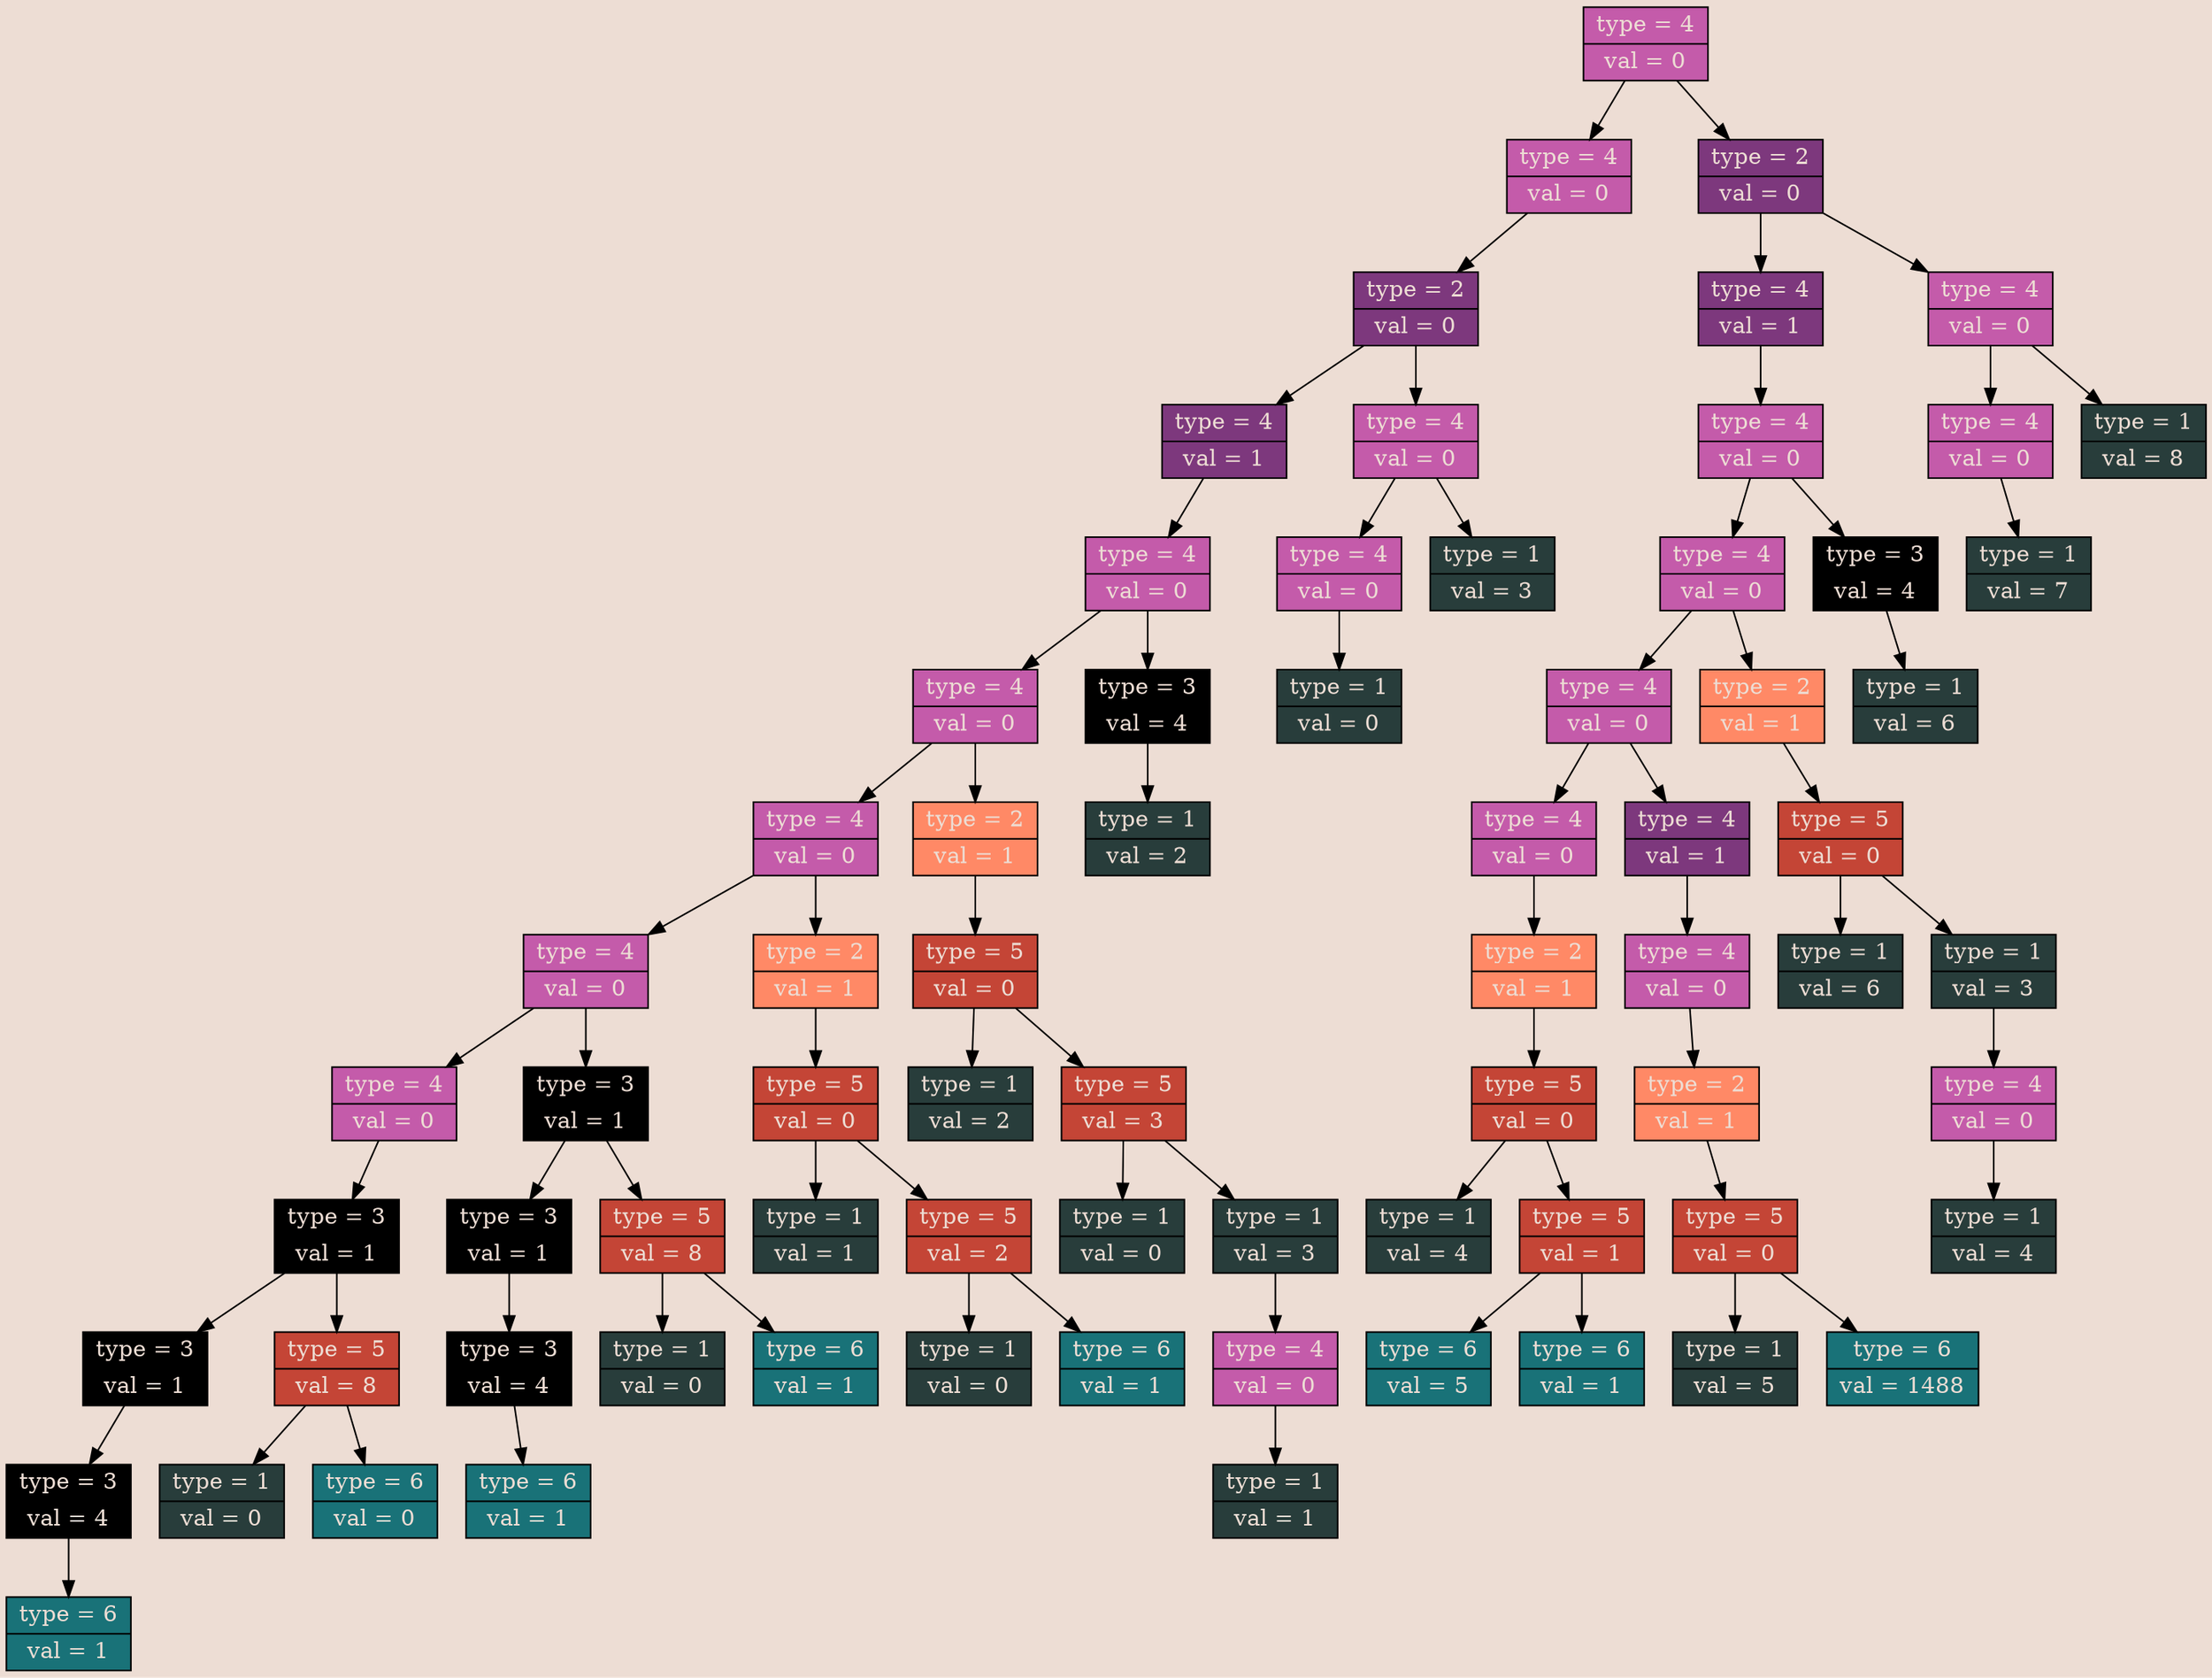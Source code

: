digraph DETAILED_TREE {
bgcolor ="#EDDDD4"
	detailed_node_393539136 [style = filled, shape = record, fillcolor = "#C45BAA", fontcolor = "#EDDDD4"];
	detailed_node_393539136 [label = "{type = 4 | val = 0}"];
	detailed_node_2130895635 [style = filled, shape = record, fillcolor = "#C45BAA", fontcolor = "#EDDDD4"];
	detailed_node_2130895635 [label = "{type = 4 | val = 0}"];
	detailed_node_171824249 [style = filled, shape = record, fillcolor = "#7D387D", fontcolor = "#EDDDD4"];
	detailed_node_171824249 [label = "{type = 2 | val = 0}"];
	detailed_node_901833322 [style = filled, shape = record, fillcolor = "#7D387D", fontcolor = "#EDDDD4"];
	detailed_node_901833322 [label = "{type = 4 | val = 1}"];
	detailed_node_137295615 [style = filled, shape = record, fillcolor = "#C45BAA", fontcolor = "#EDDDD4"];
	detailed_node_137295615 [label = "{type = 4 | val = 0}"];
	detailed_node_1774616231 [style = filled, shape = record, fillcolor = "#C45BAA", fontcolor = "#EDDDD4"];
	detailed_node_1774616231 [label = "{type = 4 | val = 0}"];
	detailed_node_1700491739 [style = filled, shape = record, fillcolor = "#C45BAA", fontcolor = "#EDDDD4"];
	detailed_node_1700491739 [label = "{type = 4 | val = 0}"];
	detailed_node_128723671 [style = filled, shape = record, fillcolor = "#C45BAA", fontcolor = "#EDDDD4"];
	detailed_node_128723671 [label = "{type = 4 | val = 0}"];
	detailed_node_1170997286 [style = filled, shape = record, fillcolor = "#C45BAA", fontcolor = "#EDDDD4"];
	detailed_node_1170997286 [label = "{type = 4 | val = 0}"];
	detailed_node_1600669302 [style = filled, shape = record, fillcolor = "#000000", fontcolor = "#EDDDD4"];
	detailed_node_1600669302 [label = "{type = 3 | val = 1}"];
	detailed_node_228979272 [style = filled, shape = record, fillcolor = "#000000", fontcolor = "#EDDDD4"];
	detailed_node_228979272 [label = "{type = 3 | val = 1}"];
	detailed_node_316577277 [style = filled, shape = record, fillcolor = "#000000", fontcolor = "#EDDDD4"];
	detailed_node_316577277 [label = "{type = 3 | val = 4}"];
	detailed_node_1987267034 [style = filled, shape = record, fillcolor = "#197278", fontcolor = "#EDDDD4"];
	detailed_node_1987267034 [label = "{type = 6 | val = 1}"];
	detailed_node_316577277 -> detailed_node_1987267034;
	detailed_node_228979272 -> detailed_node_316577277;
	detailed_node_917194510 [style = filled, shape = record, fillcolor = "#C44536", fontcolor = "#EDDDD4"];
	detailed_node_917194510 [label = "{type = 5 | val = 8}"];
	detailed_node_728233417 [style = filled, shape = record, fillcolor = "#283D3B", fontcolor = "#EDDDD4"];
	detailed_node_728233417 [label = "{type = 1 | val = 0}"];
	detailed_node_1641172011 [style = filled, shape = record, fillcolor = "#197278", fontcolor = "#EDDDD4"];
	detailed_node_1641172011 [label = "{type = 6 | val = 0}"];
	detailed_node_917194510 -> detailed_node_728233417;
	detailed_node_917194510 -> detailed_node_1641172011;
	detailed_node_1600669302 -> detailed_node_228979272;
	detailed_node_1600669302 -> detailed_node_917194510;
	detailed_node_1170997286 -> detailed_node_1600669302;
	detailed_node_1867134348 [style = filled, shape = record, fillcolor = "#000000", fontcolor = "#EDDDD4"];
	detailed_node_1867134348 [label = "{type = 3 | val = 1}"];
	detailed_node_341621843 [style = filled, shape = record, fillcolor = "#000000", fontcolor = "#EDDDD4"];
	detailed_node_341621843 [label = "{type = 3 | val = 1}"];
	detailed_node_299562424 [style = filled, shape = record, fillcolor = "#000000", fontcolor = "#EDDDD4"];
	detailed_node_299562424 [label = "{type = 3 | val = 4}"];
	detailed_node_937141398 [style = filled, shape = record, fillcolor = "#197278", fontcolor = "#EDDDD4"];
	detailed_node_937141398 [label = "{type = 6 | val = 1}"];
	detailed_node_299562424 -> detailed_node_937141398;
	detailed_node_341621843 -> detailed_node_299562424;
	detailed_node_813071625 [style = filled, shape = record, fillcolor = "#C44536", fontcolor = "#EDDDD4"];
	detailed_node_813071625 [label = "{type = 5 | val = 8}"];
	detailed_node_571190114 [style = filled, shape = record, fillcolor = "#283D3B", fontcolor = "#EDDDD4"];
	detailed_node_571190114 [label = "{type = 1 | val = 0}"];
	detailed_node_1174915133 [style = filled, shape = record, fillcolor = "#197278", fontcolor = "#EDDDD4"];
	detailed_node_1174915133 [label = "{type = 6 | val = 1}"];
	detailed_node_813071625 -> detailed_node_571190114;
	detailed_node_813071625 -> detailed_node_1174915133;
	detailed_node_1867134348 -> detailed_node_341621843;
	detailed_node_1867134348 -> detailed_node_813071625;
	detailed_node_128723671 -> detailed_node_1170997286;
	detailed_node_128723671 -> detailed_node_1867134348;
	detailed_node_1909381371 [style = filled, shape = record, fillcolor = "#FF8966", fontcolor = "#EDDDD4"];
	detailed_node_1909381371 [label = "{type = 2 | val = 1}"];
	detailed_node_174923544 [style = filled, shape = record, fillcolor = "#C44536", fontcolor = "#EDDDD4"];
	detailed_node_174923544 [label = "{type = 5 | val = 0}"];
	detailed_node_510662479 [style = filled, shape = record, fillcolor = "#283D3B", fontcolor = "#EDDDD4"];
	detailed_node_510662479 [label = "{type = 1 | val = 1}"];
	detailed_node_1730496118 [style = filled, shape = record, fillcolor = "#C44536", fontcolor = "#EDDDD4"];
	detailed_node_1730496118 [label = "{type = 5 | val = 2}"];
	detailed_node_442789555 [style = filled, shape = record, fillcolor = "#283D3B", fontcolor = "#EDDDD4"];
	detailed_node_442789555 [label = "{type = 1 | val = 0}"];
	detailed_node_1914257381 [style = filled, shape = record, fillcolor = "#197278", fontcolor = "#EDDDD4"];
	detailed_node_1914257381 [label = "{type = 6 | val = 1}"];
	detailed_node_1730496118 -> detailed_node_442789555;
	detailed_node_1730496118 -> detailed_node_1914257381;
	detailed_node_174923544 -> detailed_node_510662479;
	detailed_node_174923544 -> detailed_node_1730496118;
	detailed_node_1909381371 -> detailed_node_174923544;
	detailed_node_1700491739 -> detailed_node_128723671;
	detailed_node_1700491739 -> detailed_node_1909381371;
	detailed_node_40477664 [style = filled, shape = record, fillcolor = "#FF8966", fontcolor = "#EDDDD4"];
	detailed_node_40477664 [label = "{type = 2 | val = 1}"];
	detailed_node_463945385 [style = filled, shape = record, fillcolor = "#C44536", fontcolor = "#EDDDD4"];
	detailed_node_463945385 [label = "{type = 5 | val = 0}"];
	detailed_node_160312870 [style = filled, shape = record, fillcolor = "#283D3B", fontcolor = "#EDDDD4"];
	detailed_node_160312870 [label = "{type = 1 | val = 2}"];
	detailed_node_23889651 [style = filled, shape = record, fillcolor = "#C44536", fontcolor = "#EDDDD4"];
	detailed_node_23889651 [label = "{type = 5 | val = 3}"];
	detailed_node_635769634 [style = filled, shape = record, fillcolor = "#283D3B", fontcolor = "#EDDDD4"];
	detailed_node_635769634 [label = "{type = 1 | val = 0}"];
	detailed_node_1062146192 [style = filled, shape = record, fillcolor = "#283D3B", fontcolor = "#EDDDD4"];
	detailed_node_1062146192 [label = "{type = 1 | val = 3}"];
	detailed_node_161185266 [style = filled, shape = record, fillcolor = "#C45BAA", fontcolor = "#EDDDD4"];
	detailed_node_161185266 [label = "{type = 4 | val = 0}"];
	detailed_node_262902218 [style = filled, shape = record, fillcolor = "#283D3B", fontcolor = "#EDDDD4"];
	detailed_node_262902218 [label = "{type = 1 | val = 1}"];
	detailed_node_161185266 -> detailed_node_262902218;
	detailed_node_1062146192 -> detailed_node_161185266;
	detailed_node_23889651 -> detailed_node_635769634;
	detailed_node_23889651 -> detailed_node_1062146192;
	detailed_node_463945385 -> detailed_node_160312870;
	detailed_node_463945385 -> detailed_node_23889651;
	detailed_node_40477664 -> detailed_node_463945385;
	detailed_node_1774616231 -> detailed_node_1700491739;
	detailed_node_1774616231 -> detailed_node_40477664;
	detailed_node_615154284 [style = filled, shape = record, fillcolor = "#000000", fontcolor = "#EDDDD4"];
	detailed_node_615154284 [label = "{type = 3 | val = 4}"];
	detailed_node_289908937 [style = filled, shape = record, fillcolor = "#283D3B", fontcolor = "#EDDDD4"];
	detailed_node_289908937 [label = "{type = 1 | val = 2}"];
	detailed_node_615154284 -> detailed_node_289908937;
	detailed_node_137295615 -> detailed_node_1774616231;
	detailed_node_137295615 -> detailed_node_615154284;
	detailed_node_901833322 -> detailed_node_137295615;
	detailed_node_1433899504 [style = filled, shape = record, fillcolor = "#C45BAA", fontcolor = "#EDDDD4"];
	detailed_node_1433899504 [label = "{type = 4 | val = 0}"];
	detailed_node_68339938 [style = filled, shape = record, fillcolor = "#C45BAA", fontcolor = "#EDDDD4"];
	detailed_node_68339938 [label = "{type = 4 | val = 0}"];
	detailed_node_518888209 [style = filled, shape = record, fillcolor = "#283D3B", fontcolor = "#EDDDD4"];
	detailed_node_518888209 [label = "{type = 1 | val = 0}"];
	detailed_node_68339938 -> detailed_node_518888209;
	detailed_node_1750476781 [style = filled, shape = record, fillcolor = "#283D3B", fontcolor = "#EDDDD4"];
	detailed_node_1750476781 [label = "{type = 1 | val = 3}"];
	detailed_node_1433899504 -> detailed_node_68339938;
	detailed_node_1433899504 -> detailed_node_1750476781;
	detailed_node_171824249 -> detailed_node_901833322;
	detailed_node_171824249 -> detailed_node_1433899504;
	detailed_node_2130895635 -> detailed_node_171824249;
	detailed_node_2055606972 [style = filled, shape = record, fillcolor = "#7D387D", fontcolor = "#EDDDD4"];
	detailed_node_2055606972 [label = "{type = 2 | val = 0}"];
	detailed_node_1436082719 [style = filled, shape = record, fillcolor = "#7D387D", fontcolor = "#EDDDD4"];
	detailed_node_1436082719 [label = "{type = 4 | val = 1}"];
	detailed_node_331226550 [style = filled, shape = record, fillcolor = "#C45BAA", fontcolor = "#EDDDD4"];
	detailed_node_331226550 [label = "{type = 4 | val = 0}"];
	detailed_node_1549295335 [style = filled, shape = record, fillcolor = "#C45BAA", fontcolor = "#EDDDD4"];
	detailed_node_1549295335 [label = "{type = 4 | val = 0}"];
	detailed_node_1155733420 [style = filled, shape = record, fillcolor = "#C45BAA", fontcolor = "#EDDDD4"];
	detailed_node_1155733420 [label = "{type = 4 | val = 0}"];
	detailed_node_672848393 [style = filled, shape = record, fillcolor = "#C45BAA", fontcolor = "#EDDDD4"];
	detailed_node_672848393 [label = "{type = 4 | val = 0}"];
	detailed_node_1848857759 [style = filled, shape = record, fillcolor = "#FF8966", fontcolor = "#EDDDD4"];
	detailed_node_1848857759 [label = "{type = 2 | val = 1}"];
	detailed_node_2092874818 [style = filled, shape = record, fillcolor = "#C44536", fontcolor = "#EDDDD4"];
	detailed_node_2092874818 [label = "{type = 5 | val = 0}"];
	detailed_node_1485920018 [style = filled, shape = record, fillcolor = "#283D3B", fontcolor = "#EDDDD4"];
	detailed_node_1485920018 [label = "{type = 1 | val = 4}"];
	detailed_node_272564225 [style = filled, shape = record, fillcolor = "#C44536", fontcolor = "#EDDDD4"];
	detailed_node_272564225 [label = "{type = 5 | val = 1}"];
	detailed_node_1120306303 [style = filled, shape = record, fillcolor = "#197278", fontcolor = "#EDDDD4"];
	detailed_node_1120306303 [label = "{type = 6 | val = 5}"];
	detailed_node_1247817741 [style = filled, shape = record, fillcolor = "#197278", fontcolor = "#EDDDD4"];
	detailed_node_1247817741 [label = "{type = 6 | val = 1}"];
	detailed_node_272564225 -> detailed_node_1120306303;
	detailed_node_272564225 -> detailed_node_1247817741;
	detailed_node_2092874818 -> detailed_node_1485920018;
	detailed_node_2092874818 -> detailed_node_272564225;
	detailed_node_1848857759 -> detailed_node_2092874818;
	detailed_node_672848393 -> detailed_node_1848857759;
	detailed_node_447487770 [style = filled, shape = record, fillcolor = "#7D387D", fontcolor = "#EDDDD4"];
	detailed_node_447487770 [label = "{type = 4 | val = 1}"];
	detailed_node_1630968782 [style = filled, shape = record, fillcolor = "#C45BAA", fontcolor = "#EDDDD4"];
	detailed_node_1630968782 [label = "{type = 4 | val = 0}"];
	detailed_node_830830212 [style = filled, shape = record, fillcolor = "#FF8966", fontcolor = "#EDDDD4"];
	detailed_node_830830212 [label = "{type = 2 | val = 1}"];
	detailed_node_890277325 [style = filled, shape = record, fillcolor = "#C44536", fontcolor = "#EDDDD4"];
	detailed_node_890277325 [label = "{type = 5 | val = 0}"];
	detailed_node_1397742515 [style = filled, shape = record, fillcolor = "#283D3B", fontcolor = "#EDDDD4"];
	detailed_node_1397742515 [label = "{type = 1 | val = 5}"];
	detailed_node_871307876 [style = filled, shape = record, fillcolor = "#197278", fontcolor = "#EDDDD4"];
	detailed_node_871307876 [label = "{type = 6 | val = 1488}"];
	detailed_node_890277325 -> detailed_node_1397742515;
	detailed_node_890277325 -> detailed_node_871307876;
	detailed_node_830830212 -> detailed_node_890277325;
	detailed_node_1630968782 -> detailed_node_830830212;
	detailed_node_447487770 -> detailed_node_1630968782;
	detailed_node_1155733420 -> detailed_node_672848393;
	detailed_node_1155733420 -> detailed_node_447487770;
	detailed_node_1354222711 [style = filled, shape = record, fillcolor = "#FF8966", fontcolor = "#EDDDD4"];
	detailed_node_1354222711 [label = "{type = 2 | val = 1}"];
	detailed_node_1558055385 [style = filled, shape = record, fillcolor = "#C44536", fontcolor = "#EDDDD4"];
	detailed_node_1558055385 [label = "{type = 5 | val = 0}"];
	detailed_node_895197527 [style = filled, shape = record, fillcolor = "#283D3B", fontcolor = "#EDDDD4"];
	detailed_node_895197527 [label = "{type = 1 | val = 6}"];
	detailed_node_1989992345 [style = filled, shape = record, fillcolor = "#283D3B", fontcolor = "#EDDDD4"];
	detailed_node_1989992345 [label = "{type = 1 | val = 3}"];
	detailed_node_472717930 [style = filled, shape = record, fillcolor = "#C45BAA", fontcolor = "#EDDDD4"];
	detailed_node_472717930 [label = "{type = 4 | val = 0}"];
	detailed_node_1056382794 [style = filled, shape = record, fillcolor = "#283D3B", fontcolor = "#EDDDD4"];
	detailed_node_1056382794 [label = "{type = 1 | val = 4}"];
	detailed_node_472717930 -> detailed_node_1056382794;
	detailed_node_1989992345 -> detailed_node_472717930;
	detailed_node_1558055385 -> detailed_node_895197527;
	detailed_node_1558055385 -> detailed_node_1989992345;
	detailed_node_1354222711 -> detailed_node_1558055385;
	detailed_node_1549295335 -> detailed_node_1155733420;
	detailed_node_1549295335 -> detailed_node_1354222711;
	detailed_node_105410915 [style = filled, shape = record, fillcolor = "#000000", fontcolor = "#EDDDD4"];
	detailed_node_105410915 [label = "{type = 3 | val = 4}"];
	detailed_node_1087872214 [style = filled, shape = record, fillcolor = "#283D3B", fontcolor = "#EDDDD4"];
	detailed_node_1087872214 [label = "{type = 1 | val = 6}"];
	detailed_node_105410915 -> detailed_node_1087872214;
	detailed_node_331226550 -> detailed_node_1549295335;
	detailed_node_331226550 -> detailed_node_105410915;
	detailed_node_1436082719 -> detailed_node_331226550;
	detailed_node_1346291731 [style = filled, shape = record, fillcolor = "#C45BAA", fontcolor = "#EDDDD4"];
	detailed_node_1346291731 [label = "{type = 4 | val = 0}"];
	detailed_node_1539310419 [style = filled, shape = record, fillcolor = "#C45BAA", fontcolor = "#EDDDD4"];
	detailed_node_1539310419 [label = "{type = 4 | val = 0}"];
	detailed_node_1156212152 [style = filled, shape = record, fillcolor = "#283D3B", fontcolor = "#EDDDD4"];
	detailed_node_1156212152 [label = "{type = 1 | val = 7}"];
	detailed_node_1539310419 -> detailed_node_1156212152;
	detailed_node_1865179941 [style = filled, shape = record, fillcolor = "#283D3B", fontcolor = "#EDDDD4"];
	detailed_node_1865179941 [label = "{type = 1 | val = 8}"];
	detailed_node_1346291731 -> detailed_node_1539310419;
	detailed_node_1346291731 -> detailed_node_1865179941;
	detailed_node_2055606972 -> detailed_node_1436082719;
	detailed_node_2055606972 -> detailed_node_1346291731;
	detailed_node_393539136 -> detailed_node_2130895635;
	detailed_node_393539136 -> detailed_node_2055606972;
}
